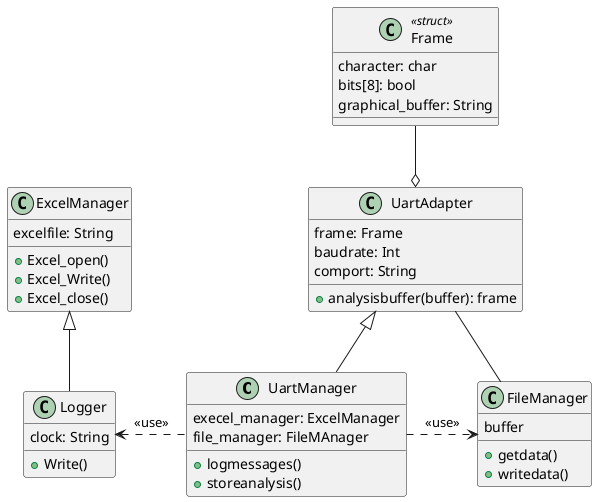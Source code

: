 @startuml
' Objects
class UartManager {
  execel_manager: ExcelManager
  file_manager: FileMAnager
  +logmessages()
  +storeanalysis()
}

class Logger {
  clock: String
  +Write()
}

class UartAdapter {
  frame: Frame
  baudrate: Int
  comport: String
  +analysisbuffer(buffer): frame
}

class FileManager {
  buffer
  +getdata()
  +writedata()
}

class Frame <<struct>> {
  character: char
  bits[8]: bool
  graphical_buffer: String
}

class ExcelManager {
  excelfile: String
  +Excel_open()
  +Excel_Write()
  +Excel_close()
}

' Relations
UartManager .l.> Logger       : <<use>>
UartManager .r.> FileManager  : <<use>>
UartManager -u-|> UartAdapter 
UartAdapter o-u- Frame
UartAdapter -r- FileManager
Logger -u-|> ExcelManager

@enduml
